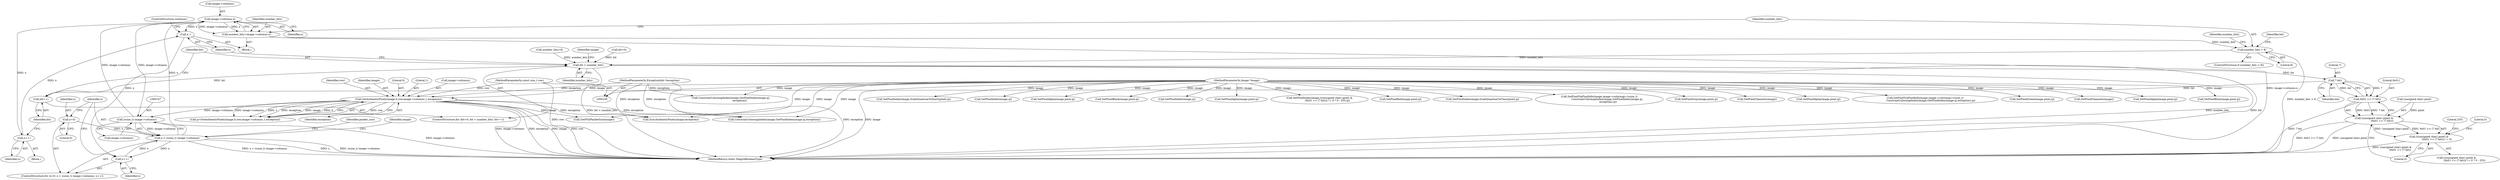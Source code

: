 digraph "0_ImageMagick_280215b9936d145dd5ee91403738ccce1333cab1@pointer" {
"1000255" [label="(Call,image->columns-x)"];
"1000146" [label="(Call,(ssize_t) image->columns)"];
"1000119" [label="(Call,GetAuthenticPixels(image,0,row,image->columns,1,exception))"];
"1000101" [label="(MethodParameterIn,Image *image)"];
"1000103" [label="(MethodParameterIn,const size_t row)"];
"1000106" [label="(MethodParameterIn,ExceptionInfo *exception)"];
"1000255" [label="(Call,image->columns-x)"];
"1000144" [label="(Call,x < (ssize_t) image->columns)"];
"1000141" [label="(Call,x=0)"];
"1000151" [label="(Call,x++)"];
"1000315" [label="(Call,x--)"];
"1000313" [label="(Call,x++)"];
"1000253" [label="(Call,number_bits=image->columns-x)"];
"1000261" [label="(Call,number_bits > 8)"];
"1000271" [label="(Call,bit < number_bits)"];
"1000287" [label="(Call,7-bit)"];
"1000274" [label="(Call,bit++)"];
"1000285" [label="(Call,0x01 << (7-bit))"];
"1000281" [label="(Call,((unsigned char) pixel) &\n                    (0x01 << (7-bit)))"];
"1000280" [label="(Call,(((unsigned char) pixel) &\n                    (0x01 << (7-bit))) != 0)"];
"1000411" [label="(Call,SyncAuthenticPixels(image,exception))"];
"1000148" [label="(Call,image->columns)"];
"1000239" [label="(Call,GetPixelIndex(image,q))"];
"1000317" [label="(ControlStructure,continue;)"];
"1000273" [label="(Identifier,number_bits)"];
"1000272" [label="(Identifier,bit)"];
"1000275" [label="(Identifier,bit)"];
"1000345" [label="(Call,SetPixelAlpha(image,pixel,q))"];
"1000103" [label="(MethodParameterIn,const size_t row)"];
"1000277" [label="(Call,SetPixelIndex(image,(((unsigned char) pixel) &\n                    (0x01 << (7-bit))) != 0 ? 0 : 255,q))"];
"1000255" [label="(Call,image->columns-x)"];
"1000190" [label="(Call,SetPixelRed(image,pixel,q))"];
"1000218" [label="(Call,SetPixelIndex(image,ScaleQuantumToChar(pixel),q))"];
"1000126" [label="(Literal,1)"];
"1000138" [label="(Call,GetPSDPacketSize(image))"];
"1000294" [label="(Call,SetPixelViaPixelInfo(image,image->colormap+(ssize_t)\n                    ConstrainColormapIndex(image,GetPixelIndex(image,q),\n                      exception),q))"];
"1000263" [label="(Literal,8)"];
"1000123" [label="(Call,image->columns)"];
"1000260" [label="(ControlStructure,if (number_bits > 8))"];
"1000315" [label="(Call,x--)"];
"1000285" [label="(Call,0x01 << (7-bit))"];
"1000262" [label="(Identifier,number_bits)"];
"1000127" [label="(Identifier,exception)"];
"1000261" [label="(Call,number_bits > 8)"];
"1000281" [label="(Call,((unsigned char) pixel) &\n                    (0x01 << (7-bit)))"];
"1000282" [label="(Call,(unsigned char) pixel)"];
"1000237" [label="(Call,ConstrainColormapIndex(image,GetPixelIndex(image,q),exception))"];
"1000156" [label="(Identifier,packet_size)"];
"1000203" [label="(Call,SetPixelGray(image,pixel,q))"];
"1000140" [label="(ControlStructure,for (x=0; x < (ssize_t) image->columns; x++))"];
"1000256" [label="(Call,image->columns)"];
"1000264" [label="(Call,number_bits=8)"];
"1000141" [label="(Call,x=0)"];
"1000122" [label="(Identifier,row)"];
"1000288" [label="(Literal,7)"];
"1000278" [label="(Identifier,image)"];
"1000143" [label="(Literal,0)"];
"1000146" [label="(Call,(ssize_t) image->columns)"];
"1000151" [label="(Call,x++)"];
"1000268" [label="(Call,bit=0)"];
"1000117" [label="(Call,q=GetAuthenticPixels(image,0,row,image->columns,1,exception))"];
"1000408" [label="(Call,GetPixelChannels(image))"];
"1000374" [label="(Call,SetPixelAlpha(image,pixel,q))"];
"1000290" [label="(Literal,0)"];
"1000229" [label="(Call,SetPixelViaPixelInfo(image,image->colormap+(ssize_t)\n              ConstrainColormapIndex(image,GetPixelIndex(image,q),exception),q))"];
"1000332" [label="(Call,SetPixelGreen(image,pixel,q))"];
"1000316" [label="(Identifier,x)"];
"1000311" [label="(Call,GetPixelChannels(image))"];
"1000314" [label="(Identifier,x)"];
"1000120" [label="(Identifier,image)"];
"1000414" [label="(MethodReturn,static MagickBooleanType)"];
"1000142" [label="(Identifier,x)"];
"1000152" [label="(Identifier,x)"];
"1000327" [label="(Call,SetPixelAlpha(image,pixel,q))"];
"1000302" [label="(Call,ConstrainColormapIndex(image,GetPixelIndex(image,q),\n                      exception))"];
"1000259" [label="(Identifier,x)"];
"1000121" [label="(Literal,0)"];
"1000119" [label="(Call,GetAuthenticPixels(image,0,row,image->columns,1,exception))"];
"1000280" [label="(Call,(((unsigned char) pixel) &\n                    (0x01 << (7-bit))) != 0)"];
"1000267" [label="(ControlStructure,for (bit=0; bit < number_bits; bit++))"];
"1000350" [label="(Call,SetPixelBlue(image,pixel,q))"];
"1000106" [label="(MethodParameterIn,ExceptionInfo *exception)"];
"1000271" [label="(Call,bit < number_bits)"];
"1000292" [label="(Literal,255)"];
"1000286" [label="(Literal,0x01)"];
"1000224" [label="(Call,SetPixelIndex(image,ScaleQuantumToShort(pixel),q))"];
"1000279" [label="(Call,(((unsigned char) pixel) &\n                    (0x01 << (7-bit))) != 0 ? 0 : 255)"];
"1000274" [label="(Call,bit++)"];
"1000304" [label="(Call,GetPixelIndex(image,q))"];
"1000145" [label="(Identifier,x)"];
"1000289" [label="(Identifier,bit)"];
"1000101" [label="(MethodParameterIn,Image *image)"];
"1000144" [label="(Call,x < (ssize_t) image->columns)"];
"1000399" [label="(Call,SetPixelAlpha(image,pixel,q))"];
"1000276" [label="(Block,)"];
"1000313" [label="(Call,x++)"];
"1000287" [label="(Call,7-bit)"];
"1000291" [label="(Literal,0)"];
"1000253" [label="(Call,number_bits=image->columns-x)"];
"1000412" [label="(Identifier,image)"];
"1000363" [label="(Call,SetPixelBlack(image,pixel,q))"];
"1000250" [label="(Block,)"];
"1000269" [label="(Identifier,bit)"];
"1000254" [label="(Identifier,number_bits)"];
"1000265" [label="(Identifier,number_bits)"];
"1000255" -> "1000253"  [label="AST: "];
"1000255" -> "1000259"  [label="CFG: "];
"1000256" -> "1000255"  [label="AST: "];
"1000259" -> "1000255"  [label="AST: "];
"1000253" -> "1000255"  [label="CFG: "];
"1000255" -> "1000146"  [label="DDG: image->columns"];
"1000255" -> "1000253"  [label="DDG: image->columns"];
"1000255" -> "1000253"  [label="DDG: x"];
"1000146" -> "1000255"  [label="DDG: image->columns"];
"1000144" -> "1000255"  [label="DDG: x"];
"1000255" -> "1000313"  [label="DDG: x"];
"1000255" -> "1000315"  [label="DDG: x"];
"1000146" -> "1000144"  [label="AST: "];
"1000146" -> "1000148"  [label="CFG: "];
"1000147" -> "1000146"  [label="AST: "];
"1000148" -> "1000146"  [label="AST: "];
"1000144" -> "1000146"  [label="CFG: "];
"1000146" -> "1000414"  [label="DDG: image->columns"];
"1000146" -> "1000144"  [label="DDG: image->columns"];
"1000119" -> "1000146"  [label="DDG: image->columns"];
"1000119" -> "1000117"  [label="AST: "];
"1000119" -> "1000127"  [label="CFG: "];
"1000120" -> "1000119"  [label="AST: "];
"1000121" -> "1000119"  [label="AST: "];
"1000122" -> "1000119"  [label="AST: "];
"1000123" -> "1000119"  [label="AST: "];
"1000126" -> "1000119"  [label="AST: "];
"1000127" -> "1000119"  [label="AST: "];
"1000117" -> "1000119"  [label="CFG: "];
"1000119" -> "1000414"  [label="DDG: image->columns"];
"1000119" -> "1000414"  [label="DDG: exception"];
"1000119" -> "1000414"  [label="DDG: image"];
"1000119" -> "1000414"  [label="DDG: row"];
"1000119" -> "1000117"  [label="DDG: row"];
"1000119" -> "1000117"  [label="DDG: image->columns"];
"1000119" -> "1000117"  [label="DDG: 1"];
"1000119" -> "1000117"  [label="DDG: exception"];
"1000119" -> "1000117"  [label="DDG: image"];
"1000119" -> "1000117"  [label="DDG: 0"];
"1000101" -> "1000119"  [label="DDG: image"];
"1000103" -> "1000119"  [label="DDG: row"];
"1000106" -> "1000119"  [label="DDG: exception"];
"1000119" -> "1000138"  [label="DDG: image"];
"1000119" -> "1000237"  [label="DDG: exception"];
"1000119" -> "1000411"  [label="DDG: exception"];
"1000101" -> "1000100"  [label="AST: "];
"1000101" -> "1000414"  [label="DDG: image"];
"1000101" -> "1000138"  [label="DDG: image"];
"1000101" -> "1000190"  [label="DDG: image"];
"1000101" -> "1000203"  [label="DDG: image"];
"1000101" -> "1000218"  [label="DDG: image"];
"1000101" -> "1000224"  [label="DDG: image"];
"1000101" -> "1000229"  [label="DDG: image"];
"1000101" -> "1000237"  [label="DDG: image"];
"1000101" -> "1000239"  [label="DDG: image"];
"1000101" -> "1000277"  [label="DDG: image"];
"1000101" -> "1000294"  [label="DDG: image"];
"1000101" -> "1000302"  [label="DDG: image"];
"1000101" -> "1000304"  [label="DDG: image"];
"1000101" -> "1000311"  [label="DDG: image"];
"1000101" -> "1000327"  [label="DDG: image"];
"1000101" -> "1000332"  [label="DDG: image"];
"1000101" -> "1000345"  [label="DDG: image"];
"1000101" -> "1000350"  [label="DDG: image"];
"1000101" -> "1000363"  [label="DDG: image"];
"1000101" -> "1000374"  [label="DDG: image"];
"1000101" -> "1000399"  [label="DDG: image"];
"1000101" -> "1000408"  [label="DDG: image"];
"1000101" -> "1000411"  [label="DDG: image"];
"1000103" -> "1000100"  [label="AST: "];
"1000103" -> "1000414"  [label="DDG: row"];
"1000106" -> "1000100"  [label="AST: "];
"1000106" -> "1000414"  [label="DDG: exception"];
"1000106" -> "1000237"  [label="DDG: exception"];
"1000106" -> "1000302"  [label="DDG: exception"];
"1000106" -> "1000411"  [label="DDG: exception"];
"1000144" -> "1000140"  [label="AST: "];
"1000145" -> "1000144"  [label="AST: "];
"1000156" -> "1000144"  [label="CFG: "];
"1000412" -> "1000144"  [label="CFG: "];
"1000144" -> "1000414"  [label="DDG: x < (ssize_t) image->columns"];
"1000144" -> "1000414"  [label="DDG: x"];
"1000144" -> "1000414"  [label="DDG: (ssize_t) image->columns"];
"1000141" -> "1000144"  [label="DDG: x"];
"1000151" -> "1000144"  [label="DDG: x"];
"1000144" -> "1000151"  [label="DDG: x"];
"1000141" -> "1000140"  [label="AST: "];
"1000141" -> "1000143"  [label="CFG: "];
"1000142" -> "1000141"  [label="AST: "];
"1000143" -> "1000141"  [label="AST: "];
"1000145" -> "1000141"  [label="CFG: "];
"1000151" -> "1000140"  [label="AST: "];
"1000151" -> "1000152"  [label="CFG: "];
"1000152" -> "1000151"  [label="AST: "];
"1000145" -> "1000151"  [label="CFG: "];
"1000315" -> "1000151"  [label="DDG: x"];
"1000315" -> "1000250"  [label="AST: "];
"1000315" -> "1000316"  [label="CFG: "];
"1000316" -> "1000315"  [label="AST: "];
"1000317" -> "1000315"  [label="CFG: "];
"1000313" -> "1000315"  [label="DDG: x"];
"1000313" -> "1000276"  [label="AST: "];
"1000313" -> "1000314"  [label="CFG: "];
"1000314" -> "1000313"  [label="AST: "];
"1000275" -> "1000313"  [label="CFG: "];
"1000253" -> "1000250"  [label="AST: "];
"1000254" -> "1000253"  [label="AST: "];
"1000262" -> "1000253"  [label="CFG: "];
"1000253" -> "1000414"  [label="DDG: image->columns-x"];
"1000253" -> "1000261"  [label="DDG: number_bits"];
"1000261" -> "1000260"  [label="AST: "];
"1000261" -> "1000263"  [label="CFG: "];
"1000262" -> "1000261"  [label="AST: "];
"1000263" -> "1000261"  [label="AST: "];
"1000265" -> "1000261"  [label="CFG: "];
"1000269" -> "1000261"  [label="CFG: "];
"1000261" -> "1000414"  [label="DDG: number_bits > 8"];
"1000261" -> "1000271"  [label="DDG: number_bits"];
"1000271" -> "1000267"  [label="AST: "];
"1000271" -> "1000273"  [label="CFG: "];
"1000272" -> "1000271"  [label="AST: "];
"1000273" -> "1000271"  [label="AST: "];
"1000278" -> "1000271"  [label="CFG: "];
"1000316" -> "1000271"  [label="CFG: "];
"1000271" -> "1000414"  [label="DDG: number_bits"];
"1000271" -> "1000414"  [label="DDG: bit"];
"1000271" -> "1000414"  [label="DDG: bit < number_bits"];
"1000274" -> "1000271"  [label="DDG: bit"];
"1000268" -> "1000271"  [label="DDG: bit"];
"1000264" -> "1000271"  [label="DDG: number_bits"];
"1000271" -> "1000287"  [label="DDG: bit"];
"1000287" -> "1000285"  [label="AST: "];
"1000287" -> "1000289"  [label="CFG: "];
"1000288" -> "1000287"  [label="AST: "];
"1000289" -> "1000287"  [label="AST: "];
"1000285" -> "1000287"  [label="CFG: "];
"1000287" -> "1000274"  [label="DDG: bit"];
"1000287" -> "1000285"  [label="DDG: 7"];
"1000287" -> "1000285"  [label="DDG: bit"];
"1000274" -> "1000267"  [label="AST: "];
"1000274" -> "1000275"  [label="CFG: "];
"1000275" -> "1000274"  [label="AST: "];
"1000272" -> "1000274"  [label="CFG: "];
"1000285" -> "1000281"  [label="AST: "];
"1000286" -> "1000285"  [label="AST: "];
"1000281" -> "1000285"  [label="CFG: "];
"1000285" -> "1000414"  [label="DDG: 7-bit"];
"1000285" -> "1000281"  [label="DDG: 0x01"];
"1000285" -> "1000281"  [label="DDG: 7-bit"];
"1000281" -> "1000280"  [label="AST: "];
"1000282" -> "1000281"  [label="AST: "];
"1000290" -> "1000281"  [label="CFG: "];
"1000281" -> "1000414"  [label="DDG: 0x01 << (7-bit)"];
"1000281" -> "1000414"  [label="DDG: (unsigned char) pixel"];
"1000281" -> "1000280"  [label="DDG: (unsigned char) pixel"];
"1000281" -> "1000280"  [label="DDG: 0x01 << (7-bit)"];
"1000282" -> "1000281"  [label="DDG: pixel"];
"1000280" -> "1000279"  [label="AST: "];
"1000280" -> "1000290"  [label="CFG: "];
"1000290" -> "1000280"  [label="AST: "];
"1000291" -> "1000280"  [label="CFG: "];
"1000292" -> "1000280"  [label="CFG: "];
"1000280" -> "1000414"  [label="DDG: ((unsigned char) pixel) &\n                    (0x01 << (7-bit))"];
}
